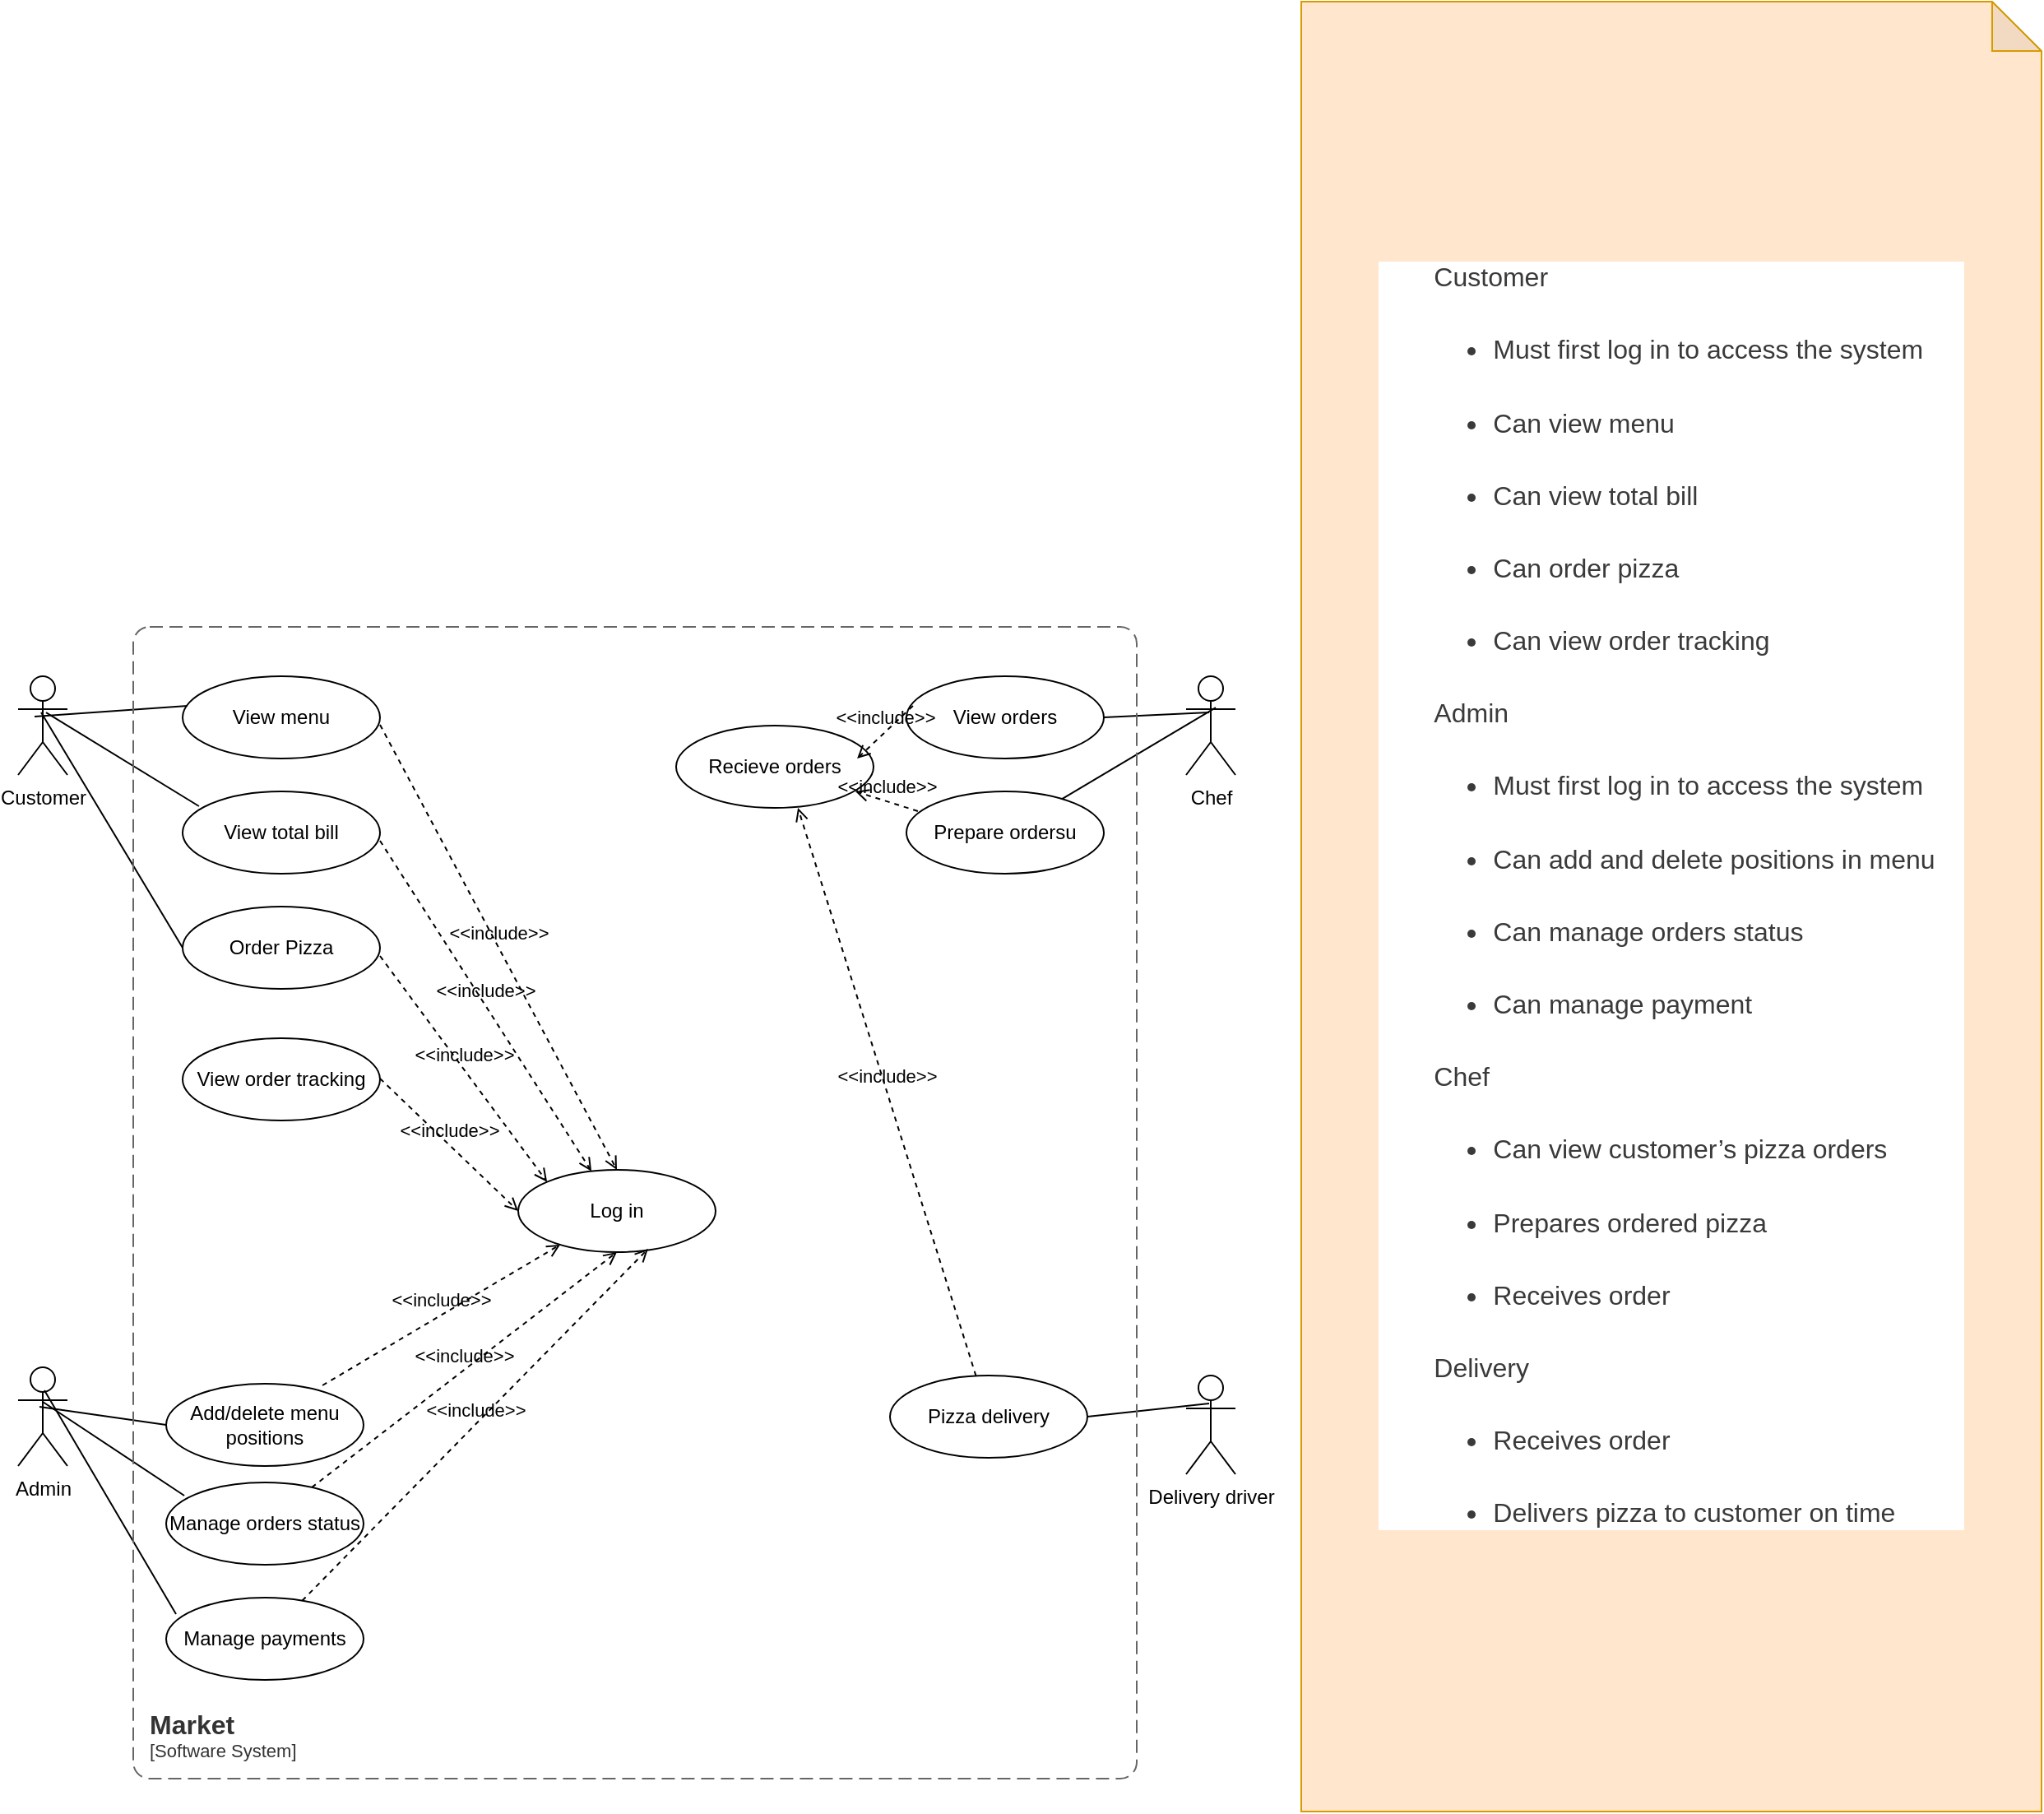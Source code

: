 <mxfile version="20.5.1" type="github">
  <diagram id="AJksv1tpK174CoeyYcwK" name="Page-1">
    <mxGraphModel dx="1422" dy="1923" grid="1" gridSize="10" guides="1" tooltips="1" connect="1" arrows="1" fold="1" page="1" pageScale="1" pageWidth="827" pageHeight="1169" math="0" shadow="0">
      <root>
        <mxCell id="0" />
        <mxCell id="1" parent="0" />
        <mxCell id="0q_QMERZYRJ_a6FzYbdl-6" value="Customer" style="shape=umlActor;html=1;verticalLabelPosition=bottom;verticalAlign=top;align=center;" vertex="1" parent="1">
          <mxGeometry x="50" y="50" width="30" height="60" as="geometry" />
        </mxCell>
        <mxCell id="0q_QMERZYRJ_a6FzYbdl-7" value="View menu" style="ellipse;whiteSpace=wrap;html=1;" vertex="1" parent="1">
          <mxGeometry x="150" y="50" width="120" height="50" as="geometry" />
        </mxCell>
        <mxCell id="0q_QMERZYRJ_a6FzYbdl-8" value="View total bill" style="ellipse;whiteSpace=wrap;html=1;" vertex="1" parent="1">
          <mxGeometry x="150" y="120" width="120" height="50" as="geometry" />
        </mxCell>
        <mxCell id="0q_QMERZYRJ_a6FzYbdl-9" value="Order Pizza" style="ellipse;whiteSpace=wrap;html=1;" vertex="1" parent="1">
          <mxGeometry x="150" y="190" width="120" height="50" as="geometry" />
        </mxCell>
        <mxCell id="0q_QMERZYRJ_a6FzYbdl-10" value="View order tracking" style="ellipse;whiteSpace=wrap;html=1;" vertex="1" parent="1">
          <mxGeometry x="150" y="270" width="120" height="50" as="geometry" />
        </mxCell>
        <mxCell id="0q_QMERZYRJ_a6FzYbdl-11" value="Log in" style="ellipse;whiteSpace=wrap;html=1;" vertex="1" parent="1">
          <mxGeometry x="354" y="350" width="120" height="50" as="geometry" />
        </mxCell>
        <mxCell id="0q_QMERZYRJ_a6FzYbdl-12" value="&amp;lt;&amp;lt;include&amp;gt;&amp;gt;" style="edgeStyle=none;html=1;endArrow=open;verticalAlign=bottom;dashed=1;labelBackgroundColor=none;rounded=0;entryX=0.5;entryY=0;entryDx=0;entryDy=0;" edge="1" parent="1" target="0q_QMERZYRJ_a6FzYbdl-11">
          <mxGeometry width="160" relative="1" as="geometry">
            <mxPoint x="270" y="79.5" as="sourcePoint" />
            <mxPoint x="430" y="79.5" as="targetPoint" />
          </mxGeometry>
        </mxCell>
        <mxCell id="0q_QMERZYRJ_a6FzYbdl-13" value="&amp;lt;&amp;lt;include&amp;gt;&amp;gt;" style="edgeStyle=none;html=1;endArrow=open;verticalAlign=bottom;dashed=1;labelBackgroundColor=none;rounded=0;" edge="1" parent="1" target="0q_QMERZYRJ_a6FzYbdl-11">
          <mxGeometry width="160" relative="1" as="geometry">
            <mxPoint x="270" y="150" as="sourcePoint" />
            <mxPoint x="430" y="150" as="targetPoint" />
          </mxGeometry>
        </mxCell>
        <mxCell id="0q_QMERZYRJ_a6FzYbdl-14" value="&amp;lt;&amp;lt;include&amp;gt;&amp;gt;" style="edgeStyle=none;html=1;endArrow=open;verticalAlign=bottom;dashed=1;labelBackgroundColor=none;rounded=0;entryX=0;entryY=0;entryDx=0;entryDy=0;" edge="1" parent="1" target="0q_QMERZYRJ_a6FzYbdl-11">
          <mxGeometry width="160" relative="1" as="geometry">
            <mxPoint x="270" y="220" as="sourcePoint" />
            <mxPoint x="430" y="220" as="targetPoint" />
          </mxGeometry>
        </mxCell>
        <mxCell id="0q_QMERZYRJ_a6FzYbdl-15" value="&amp;lt;&amp;lt;include&amp;gt;&amp;gt;" style="edgeStyle=none;html=1;endArrow=open;verticalAlign=bottom;dashed=1;labelBackgroundColor=none;rounded=0;entryX=0;entryY=0.5;entryDx=0;entryDy=0;" edge="1" parent="1" target="0q_QMERZYRJ_a6FzYbdl-11">
          <mxGeometry width="160" relative="1" as="geometry">
            <mxPoint x="270" y="294.5" as="sourcePoint" />
            <mxPoint x="330" y="300" as="targetPoint" />
          </mxGeometry>
        </mxCell>
        <mxCell id="0q_QMERZYRJ_a6FzYbdl-16" value="Admin&lt;br&gt;" style="shape=umlActor;html=1;verticalLabelPosition=bottom;verticalAlign=top;align=center;" vertex="1" parent="1">
          <mxGeometry x="50" y="470" width="30" height="60" as="geometry" />
        </mxCell>
        <mxCell id="0q_QMERZYRJ_a6FzYbdl-17" value="Add/delete menu&lt;br&gt;positions" style="ellipse;whiteSpace=wrap;html=1;" vertex="1" parent="1">
          <mxGeometry x="140" y="480" width="120" height="50" as="geometry" />
        </mxCell>
        <mxCell id="0q_QMERZYRJ_a6FzYbdl-18" value="Manage orders status" style="ellipse;whiteSpace=wrap;html=1;" vertex="1" parent="1">
          <mxGeometry x="140" y="540" width="120" height="50" as="geometry" />
        </mxCell>
        <mxCell id="0q_QMERZYRJ_a6FzYbdl-19" value="Manage payments" style="ellipse;whiteSpace=wrap;html=1;" vertex="1" parent="1">
          <mxGeometry x="140" y="610" width="120" height="50" as="geometry" />
        </mxCell>
        <mxCell id="0q_QMERZYRJ_a6FzYbdl-20" value="&amp;lt;&amp;lt;include&amp;gt;&amp;gt;" style="edgeStyle=none;html=1;endArrow=open;verticalAlign=bottom;dashed=1;labelBackgroundColor=none;rounded=0;exitX=0.792;exitY=0.02;exitDx=0;exitDy=0;exitPerimeter=0;" edge="1" parent="1" source="0q_QMERZYRJ_a6FzYbdl-17" target="0q_QMERZYRJ_a6FzYbdl-11">
          <mxGeometry width="160" relative="1" as="geometry">
            <mxPoint x="70" y="510" as="sourcePoint" />
            <mxPoint x="150" y="510" as="targetPoint" />
          </mxGeometry>
        </mxCell>
        <mxCell id="0q_QMERZYRJ_a6FzYbdl-21" value="&amp;lt;&amp;lt;include&amp;gt;&amp;gt;" style="edgeStyle=none;html=1;endArrow=open;verticalAlign=bottom;dashed=1;labelBackgroundColor=none;rounded=0;entryX=0.5;entryY=1;entryDx=0;entryDy=0;" edge="1" parent="1" source="0q_QMERZYRJ_a6FzYbdl-18" target="0q_QMERZYRJ_a6FzYbdl-11">
          <mxGeometry width="160" relative="1" as="geometry">
            <mxPoint x="60" y="504.5" as="sourcePoint" />
            <mxPoint x="220" y="504.5" as="targetPoint" />
            <Array as="points" />
          </mxGeometry>
        </mxCell>
        <mxCell id="0q_QMERZYRJ_a6FzYbdl-22" value="&amp;lt;&amp;lt;include&amp;gt;&amp;gt;" style="edgeStyle=none;html=1;endArrow=open;verticalAlign=bottom;dashed=1;labelBackgroundColor=none;rounded=0;entryX=0.658;entryY=0.96;entryDx=0;entryDy=0;entryPerimeter=0;" edge="1" parent="1" source="0q_QMERZYRJ_a6FzYbdl-19" target="0q_QMERZYRJ_a6FzYbdl-11">
          <mxGeometry width="160" relative="1" as="geometry">
            <mxPoint x="70" y="500" as="sourcePoint" />
            <mxPoint x="260" y="635" as="targetPoint" />
          </mxGeometry>
        </mxCell>
        <mxCell id="0q_QMERZYRJ_a6FzYbdl-23" value="" style="edgeStyle=none;html=1;endArrow=none;verticalAlign=bottom;rounded=0;exitX=0.567;exitY=0.367;exitDx=0;exitDy=0;exitPerimeter=0;entryX=0.083;entryY=0.18;entryDx=0;entryDy=0;entryPerimeter=0;" edge="1" parent="1" source="0q_QMERZYRJ_a6FzYbdl-6" target="0q_QMERZYRJ_a6FzYbdl-8">
          <mxGeometry width="160" relative="1" as="geometry">
            <mxPoint x="70" y="90" as="sourcePoint" />
            <mxPoint x="150" y="80" as="targetPoint" />
          </mxGeometry>
        </mxCell>
        <mxCell id="0q_QMERZYRJ_a6FzYbdl-24" value="" style="edgeStyle=none;html=1;endArrow=none;verticalAlign=bottom;rounded=0;entryX=0.025;entryY=0.36;entryDx=0;entryDy=0;entryPerimeter=0;" edge="1" parent="1" target="0q_QMERZYRJ_a6FzYbdl-7">
          <mxGeometry width="160" relative="1" as="geometry">
            <mxPoint x="60" y="74.5" as="sourcePoint" />
            <mxPoint x="150" y="75" as="targetPoint" />
          </mxGeometry>
        </mxCell>
        <mxCell id="0q_QMERZYRJ_a6FzYbdl-25" value="" style="edgeStyle=none;html=1;endArrow=none;verticalAlign=bottom;rounded=0;exitX=0.467;exitY=0.367;exitDx=0;exitDy=0;exitPerimeter=0;entryX=0;entryY=0.5;entryDx=0;entryDy=0;" edge="1" parent="1" source="0q_QMERZYRJ_a6FzYbdl-6" target="0q_QMERZYRJ_a6FzYbdl-9">
          <mxGeometry width="160" relative="1" as="geometry">
            <mxPoint x="60" y="74.5" as="sourcePoint" />
            <mxPoint x="220" y="74.5" as="targetPoint" />
          </mxGeometry>
        </mxCell>
        <mxCell id="0q_QMERZYRJ_a6FzYbdl-26" value="" style="edgeStyle=none;html=1;endArrow=none;verticalAlign=bottom;rounded=0;exitX=0.433;exitY=0.4;exitDx=0;exitDy=0;exitPerimeter=0;entryX=0;entryY=0.5;entryDx=0;entryDy=0;" edge="1" parent="1" source="0q_QMERZYRJ_a6FzYbdl-16" target="0q_QMERZYRJ_a6FzYbdl-17">
          <mxGeometry width="160" relative="1" as="geometry">
            <mxPoint x="70" y="490" as="sourcePoint" />
            <mxPoint x="230" y="490" as="targetPoint" />
          </mxGeometry>
        </mxCell>
        <mxCell id="0q_QMERZYRJ_a6FzYbdl-27" value="" style="edgeStyle=none;html=1;endArrow=none;verticalAlign=bottom;rounded=0;entryX=0.092;entryY=0.16;entryDx=0;entryDy=0;entryPerimeter=0;exitX=0.5;exitY=0.35;exitDx=0;exitDy=0;exitPerimeter=0;" edge="1" parent="1" source="0q_QMERZYRJ_a6FzYbdl-16" target="0q_QMERZYRJ_a6FzYbdl-18">
          <mxGeometry width="160" relative="1" as="geometry">
            <mxPoint x="70" y="500" as="sourcePoint" />
            <mxPoint x="220" y="490" as="targetPoint" />
          </mxGeometry>
        </mxCell>
        <mxCell id="0q_QMERZYRJ_a6FzYbdl-28" value="" style="edgeStyle=none;html=1;endArrow=none;verticalAlign=bottom;rounded=0;entryX=0.05;entryY=0.2;entryDx=0;entryDy=0;exitX=0.533;exitY=0.233;exitDx=0;exitDy=0;exitPerimeter=0;entryPerimeter=0;" edge="1" parent="1" source="0q_QMERZYRJ_a6FzYbdl-16" target="0q_QMERZYRJ_a6FzYbdl-19">
          <mxGeometry width="160" relative="1" as="geometry">
            <mxPoint x="60" y="490" as="sourcePoint" />
            <mxPoint x="220" y="490" as="targetPoint" />
          </mxGeometry>
        </mxCell>
        <mxCell id="0q_QMERZYRJ_a6FzYbdl-29" value="Chef" style="shape=umlActor;html=1;verticalLabelPosition=bottom;verticalAlign=top;align=center;" vertex="1" parent="1">
          <mxGeometry x="760" y="50" width="30" height="60" as="geometry" />
        </mxCell>
        <mxCell id="0q_QMERZYRJ_a6FzYbdl-31" value="View orders" style="ellipse;whiteSpace=wrap;html=1;" vertex="1" parent="1">
          <mxGeometry x="590" y="50" width="120" height="50" as="geometry" />
        </mxCell>
        <mxCell id="0q_QMERZYRJ_a6FzYbdl-32" value="Prepare ordersu" style="ellipse;whiteSpace=wrap;html=1;" vertex="1" parent="1">
          <mxGeometry x="590" y="120" width="120" height="50" as="geometry" />
        </mxCell>
        <mxCell id="0q_QMERZYRJ_a6FzYbdl-33" value="Recieve orders" style="ellipse;whiteSpace=wrap;html=1;" vertex="1" parent="1">
          <mxGeometry x="450" y="80" width="120" height="50" as="geometry" />
        </mxCell>
        <mxCell id="0q_QMERZYRJ_a6FzYbdl-34" value="Delivery driver" style="shape=umlActor;html=1;verticalLabelPosition=bottom;verticalAlign=top;align=center;" vertex="1" parent="1">
          <mxGeometry x="760" y="475" width="30" height="60" as="geometry" />
        </mxCell>
        <mxCell id="0q_QMERZYRJ_a6FzYbdl-37" value="Pizza delivery" style="ellipse;whiteSpace=wrap;html=1;" vertex="1" parent="1">
          <mxGeometry x="580" y="475" width="120" height="50" as="geometry" />
        </mxCell>
        <mxCell id="0q_QMERZYRJ_a6FzYbdl-38" value="&amp;lt;&amp;lt;include&amp;gt;&amp;gt;" style="edgeStyle=none;html=1;endArrow=open;verticalAlign=bottom;dashed=1;labelBackgroundColor=none;rounded=0;entryX=0.917;entryY=0.4;entryDx=0;entryDy=0;entryPerimeter=0;exitX=0.033;exitY=0.36;exitDx=0;exitDy=0;exitPerimeter=0;" edge="1" parent="1" source="0q_QMERZYRJ_a6FzYbdl-31" target="0q_QMERZYRJ_a6FzYbdl-33">
          <mxGeometry width="160" relative="1" as="geometry">
            <mxPoint x="590" y="79" as="sourcePoint" />
            <mxPoint x="750" y="79" as="targetPoint" />
          </mxGeometry>
        </mxCell>
        <mxCell id="0q_QMERZYRJ_a6FzYbdl-39" value="&amp;lt;&amp;lt;include&amp;gt;&amp;gt;" style="edgeStyle=none;html=1;endArrow=open;verticalAlign=bottom;dashed=1;labelBackgroundColor=none;rounded=0;entryX=0.908;entryY=0.8;entryDx=0;entryDy=0;entryPerimeter=0;exitX=0.058;exitY=0.24;exitDx=0;exitDy=0;exitPerimeter=0;" edge="1" parent="1" source="0q_QMERZYRJ_a6FzYbdl-32" target="0q_QMERZYRJ_a6FzYbdl-33">
          <mxGeometry width="160" relative="1" as="geometry">
            <mxPoint x="590" y="144.5" as="sourcePoint" />
            <mxPoint x="750" y="144.5" as="targetPoint" />
          </mxGeometry>
        </mxCell>
        <mxCell id="0q_QMERZYRJ_a6FzYbdl-40" value="&amp;lt;&amp;lt;include&amp;gt;&amp;gt;" style="edgeStyle=none;html=1;endArrow=open;verticalAlign=bottom;dashed=1;labelBackgroundColor=none;rounded=0;entryX=0.617;entryY=1;entryDx=0;entryDy=0;entryPerimeter=0;" edge="1" parent="1" source="0q_QMERZYRJ_a6FzYbdl-37" target="0q_QMERZYRJ_a6FzYbdl-33">
          <mxGeometry width="160" relative="1" as="geometry">
            <mxPoint x="630" y="474" as="sourcePoint" />
            <mxPoint x="790" y="474" as="targetPoint" />
          </mxGeometry>
        </mxCell>
        <mxCell id="0q_QMERZYRJ_a6FzYbdl-41" value="" style="edgeStyle=none;html=1;endArrow=none;verticalAlign=bottom;rounded=0;exitX=1;exitY=0.5;exitDx=0;exitDy=0;entryX=0.467;entryY=0.367;entryDx=0;entryDy=0;entryPerimeter=0;" edge="1" parent="1" source="0q_QMERZYRJ_a6FzYbdl-31" target="0q_QMERZYRJ_a6FzYbdl-29">
          <mxGeometry width="160" relative="1" as="geometry">
            <mxPoint x="620" y="79" as="sourcePoint" />
            <mxPoint x="780" y="79" as="targetPoint" />
          </mxGeometry>
        </mxCell>
        <mxCell id="0q_QMERZYRJ_a6FzYbdl-42" value="" style="edgeStyle=none;html=1;endArrow=none;verticalAlign=bottom;rounded=0;entryX=0.6;entryY=0.317;entryDx=0;entryDy=0;entryPerimeter=0;" edge="1" parent="1" source="0q_QMERZYRJ_a6FzYbdl-32" target="0q_QMERZYRJ_a6FzYbdl-29">
          <mxGeometry width="160" relative="1" as="geometry">
            <mxPoint x="620" y="74.5" as="sourcePoint" />
            <mxPoint x="780" y="74.5" as="targetPoint" />
          </mxGeometry>
        </mxCell>
        <mxCell id="0q_QMERZYRJ_a6FzYbdl-43" value="" style="edgeStyle=none;html=1;endArrow=none;verticalAlign=bottom;rounded=0;entryX=0.467;entryY=0.283;entryDx=0;entryDy=0;entryPerimeter=0;exitX=1;exitY=0.5;exitDx=0;exitDy=0;" edge="1" parent="1" source="0q_QMERZYRJ_a6FzYbdl-37" target="0q_QMERZYRJ_a6FzYbdl-34">
          <mxGeometry width="160" relative="1" as="geometry">
            <mxPoint x="700" y="500" as="sourcePoint" />
            <mxPoint x="780" y="499.5" as="targetPoint" />
          </mxGeometry>
        </mxCell>
        <object placeholders="1" c4Name="Market" c4Type="SystemScopeBoundary" c4Application="Software System" label="&lt;font style=&quot;font-size: 16px&quot;&gt;&lt;b&gt;&lt;div style=&quot;text-align: left&quot;&gt;%c4Name%&lt;/div&gt;&lt;/b&gt;&lt;/font&gt;&lt;div style=&quot;text-align: left&quot;&gt;[%c4Application%]&lt;/div&gt;" id="0q_QMERZYRJ_a6FzYbdl-44">
          <mxCell style="rounded=1;fontSize=11;whiteSpace=wrap;html=1;dashed=1;arcSize=20;fillColor=none;strokeColor=#666666;fontColor=#333333;labelBackgroundColor=none;align=left;verticalAlign=bottom;labelBorderColor=none;spacingTop=0;spacing=10;dashPattern=8 4;metaEdit=1;rotatable=0;perimeter=rectanglePerimeter;noLabel=0;labelPadding=0;allowArrows=0;connectable=0;expand=0;recursiveResize=0;editable=1;pointerEvents=0;absoluteArcSize=1;points=[[0.25,0,0],[0.5,0,0],[0.75,0,0],[1,0.25,0],[1,0.5,0],[1,0.75,0],[0.75,1,0],[0.5,1,0],[0.25,1,0],[0,0.75,0],[0,0.5,0],[0,0.25,0]];" vertex="1" parent="1">
            <mxGeometry x="120" y="20" width="610" height="700" as="geometry" />
          </mxCell>
        </object>
        <mxCell id="0q_QMERZYRJ_a6FzYbdl-45" value="&#xa;&lt;ul style=&quot;list-style-type: none; counter-reset: list 0; list-style-position: outside; margin: 25px 18px; padding-left: 18px; max-width: 100%; box-sizing: border-box; color: rgb(58, 58, 58); font-family: Nunito, Verdana, sans-serif; font-size: 16px; font-style: normal; font-variant-ligatures: normal; font-variant-caps: normal; font-weight: 400; letter-spacing: normal; orphans: 2; text-align: left; text-indent: 0px; text-transform: none; widows: 2; word-spacing: 0px; -webkit-text-stroke-width: 0px; background-color: rgb(255, 255, 255); text-decoration-thickness: initial; text-decoration-style: initial; text-decoration-color: initial;&quot; class=&quot;ListItems Numeric Dot&quot;&gt;&lt;li style=&quot;position: relative; margin: 25px 0px; padding-left: 1em; animation-fill-mode: both;&quot; class=&quot;ListItem&quot;&gt;&lt;div style=&quot;margin: 0px; display: inline;&quot; class=&quot;RichText&quot;&gt;Customer&lt;/div&gt;&lt;div style=&quot;color: rgb(58, 58, 58); font-family: Nunito, Verdana, sans-serif; font-size: 1em; font-weight: 400;&quot; data-build=&quot;&quot; id=&quot;6fd2b1d3-20b6-4f67-b448-d2769d941231---cid-d2e861---cid-d2e862---cid-d2e865-&quot; class=&quot;List&quot;&gt;&lt;ul style=&quot;list-style-type: disc; counter-reset: list 0; list-style-position: outside; margin: 25px 18px; padding-left: 18px; max-width: 100%; box-sizing: border-box;&quot; class=&quot;ListItems Bullet&quot;&gt;&lt;li style=&quot;position: relative; margin: 25px 0px; padding-left: 0px; animation-fill-mode: both;&quot; class=&quot;ListItem&quot;&gt;&lt;div style=&quot;margin: 0px; display: inline;&quot; class=&quot;RichText&quot;&gt;Must first log in to access the system&lt;/div&gt;&lt;/li&gt;&lt;li style=&quot;position: relative; margin: 25px 0px; padding-left: 0px; animation-fill-mode: both;&quot; class=&quot;ListItem&quot;&gt;&lt;div style=&quot;margin: 0px; display: inline;&quot; class=&quot;RichText&quot;&gt;Can view menu&lt;/div&gt;&lt;/li&gt;&lt;li style=&quot;position: relative; margin: 25px 0px; padding-left: 0px; animation-fill-mode: both;&quot; class=&quot;ListItem&quot;&gt;&lt;div style=&quot;margin: 0px; display: inline;&quot; class=&quot;RichText&quot;&gt;Can view total bill&lt;/div&gt;&lt;/li&gt;&lt;li style=&quot;position: relative; margin: 25px 0px; padding-left: 0px; animation-fill-mode: both;&quot; class=&quot;ListItem&quot;&gt;&lt;div style=&quot;margin: 0px; display: inline;&quot; class=&quot;RichText&quot;&gt;Can order pizza&lt;/div&gt;&lt;/li&gt;&lt;li style=&quot;position: relative; margin: 25px 0px; padding-left: 0px; animation-fill-mode: both;&quot; class=&quot;ListItem&quot;&gt;&lt;div style=&quot;margin: 0px; display: inline;&quot; class=&quot;RichText&quot;&gt;Can view order tracking&lt;/div&gt;&lt;/li&gt;&lt;/ul&gt;&lt;/div&gt;&lt;/li&gt;&lt;li style=&quot;position: relative; margin: 25px 0px; padding-left: 1em; animation-fill-mode: both;&quot; class=&quot;ListItem&quot;&gt;&lt;div style=&quot;margin: 0px; display: inline;&quot; class=&quot;RichText&quot;&gt;Admin&lt;/div&gt;&lt;div style=&quot;color: rgb(58, 58, 58); font-family: Nunito, Verdana, sans-serif; font-size: 1em; font-weight: 400;&quot; data-build=&quot;&quot; id=&quot;6fd2b1d3-20b6-4f67-b448-d2769d941231---cid-d2e861---cid-d2e882---cid-d2e885-&quot; class=&quot;List&quot;&gt;&lt;ul style=&quot;list-style-type: disc; counter-reset: list 0; list-style-position: outside; margin: 25px 18px; padding-left: 18px; max-width: 100%; box-sizing: border-box;&quot; class=&quot;ListItems Bullet&quot;&gt;&lt;li style=&quot;position: relative; margin: 25px 0px; padding-left: 0px; animation-fill-mode: both;&quot; class=&quot;ListItem&quot;&gt;&lt;div style=&quot;margin: 0px; display: inline;&quot; class=&quot;RichText&quot;&gt;Must first log in to access the system&lt;/div&gt;&lt;/li&gt;&lt;li style=&quot;position: relative; margin: 25px 0px; padding-left: 0px; animation-fill-mode: both;&quot; class=&quot;ListItem&quot;&gt;&lt;div style=&quot;margin: 0px; display: inline;&quot; class=&quot;RichText&quot;&gt;Can add and delete positions in menu&lt;/div&gt;&lt;/li&gt;&lt;li style=&quot;position: relative; margin: 25px 0px; padding-left: 0px; animation-fill-mode: both;&quot; class=&quot;ListItem&quot;&gt;&lt;div style=&quot;margin: 0px; display: inline;&quot; class=&quot;RichText&quot;&gt;Can manage orders status&lt;/div&gt;&lt;/li&gt;&lt;li style=&quot;position: relative; margin: 25px 0px; padding-left: 0px; animation-fill-mode: both;&quot; class=&quot;ListItem&quot;&gt;&lt;div style=&quot;margin: 0px; display: inline;&quot; class=&quot;RichText&quot;&gt;Can manage payment&lt;/div&gt;&lt;/li&gt;&lt;/ul&gt;&lt;/div&gt;&lt;/li&gt;&lt;li style=&quot;position: relative; margin: 25px 0px; padding-left: 1em; animation-fill-mode: both;&quot; class=&quot;ListItem&quot;&gt;&lt;div style=&quot;margin: 0px; display: inline;&quot; class=&quot;RichText&quot;&gt;Chef&lt;/div&gt;&lt;div style=&quot;color: rgb(58, 58, 58); font-family: Nunito, Verdana, sans-serif; font-size: 1em; font-weight: 400;&quot; data-build=&quot;&quot; id=&quot;6fd2b1d3-20b6-4f67-b448-d2769d941231---cid-d2e861---cid-d2e899---cid-d2e902-&quot; class=&quot;List&quot;&gt;&lt;ul style=&quot;list-style-type: disc; counter-reset: list 0; list-style-position: outside; margin: 25px 18px; padding-left: 18px; max-width: 100%; box-sizing: border-box;&quot; class=&quot;ListItems Bullet&quot;&gt;&lt;li style=&quot;position: relative; margin: 25px 0px; padding-left: 0px; animation-fill-mode: both;&quot; class=&quot;ListItem&quot;&gt;&lt;div style=&quot;margin: 0px; display: inline;&quot; class=&quot;RichText&quot;&gt;Can view customer’s pizza orders&lt;/div&gt;&lt;/li&gt;&lt;li style=&quot;position: relative; margin: 25px 0px; padding-left: 0px; animation-fill-mode: both;&quot; class=&quot;ListItem&quot;&gt;&lt;div style=&quot;margin: 0px; display: inline;&quot; class=&quot;RichText&quot;&gt;Prepares ordered pizza&lt;/div&gt;&lt;/li&gt;&lt;li style=&quot;position: relative; margin: 25px 0px; padding-left: 0px; animation-fill-mode: both;&quot; class=&quot;ListItem&quot;&gt;&lt;div style=&quot;margin: 0px; display: inline;&quot; class=&quot;RichText&quot;&gt;Receives order&lt;/div&gt;&lt;/li&gt;&lt;/ul&gt;&lt;/div&gt;&lt;/li&gt;&lt;li style=&quot;position: relative; margin: 25px 0px; padding-left: 1em; animation-fill-mode: both;&quot; class=&quot;ListItem&quot;&gt;&lt;div style=&quot;margin: 0px; display: inline;&quot; class=&quot;RichText&quot;&gt;Delivery&lt;/div&gt;&lt;div style=&quot;color: rgb(58, 58, 58); font-family: Nunito, Verdana, sans-serif; font-size: 1em; font-weight: 400;&quot; data-build=&quot;&quot; id=&quot;6fd2b1d3-20b6-4f67-b448-d2769d941231---cid-d2e861---cid-d2e913---cid-d2e916-&quot; class=&quot;List&quot;&gt;&lt;ul style=&quot;list-style-type: disc; counter-reset: list 0; list-style-position: outside; margin: 25px 18px; padding-left: 18px; max-width: 100%; box-sizing: border-box;&quot; class=&quot;ListItems Bullet&quot;&gt;&lt;li style=&quot;position: relative; margin: 25px 0px; padding-left: 0px; animation-fill-mode: both;&quot; class=&quot;ListItem&quot;&gt;&lt;div style=&quot;margin: 0px; display: inline;&quot; class=&quot;RichText&quot;&gt;Receives order&lt;/div&gt;&lt;/li&gt;&lt;li style=&quot;position: relative; margin: 25px 0px; padding-left: 0px; animation-fill-mode: both;&quot; class=&quot;ListItem&quot;&gt;&lt;div style=&quot;margin: 0px; display: inline;&quot; class=&quot;RichText&quot;&gt;Delivers pizza to customer on time&lt;/div&gt;&lt;/li&gt;&lt;/ul&gt;&lt;/div&gt;&lt;/li&gt;&lt;/ul&gt;&#xa;&#xa;" style="shape=note;whiteSpace=wrap;html=1;backgroundOutline=1;darkOpacity=0.05;fillColor=#ffe6cc;strokeColor=#d79b00;" vertex="1" parent="1">
          <mxGeometry x="830" y="-360" width="450" height="1100" as="geometry" />
        </mxCell>
      </root>
    </mxGraphModel>
  </diagram>
</mxfile>
